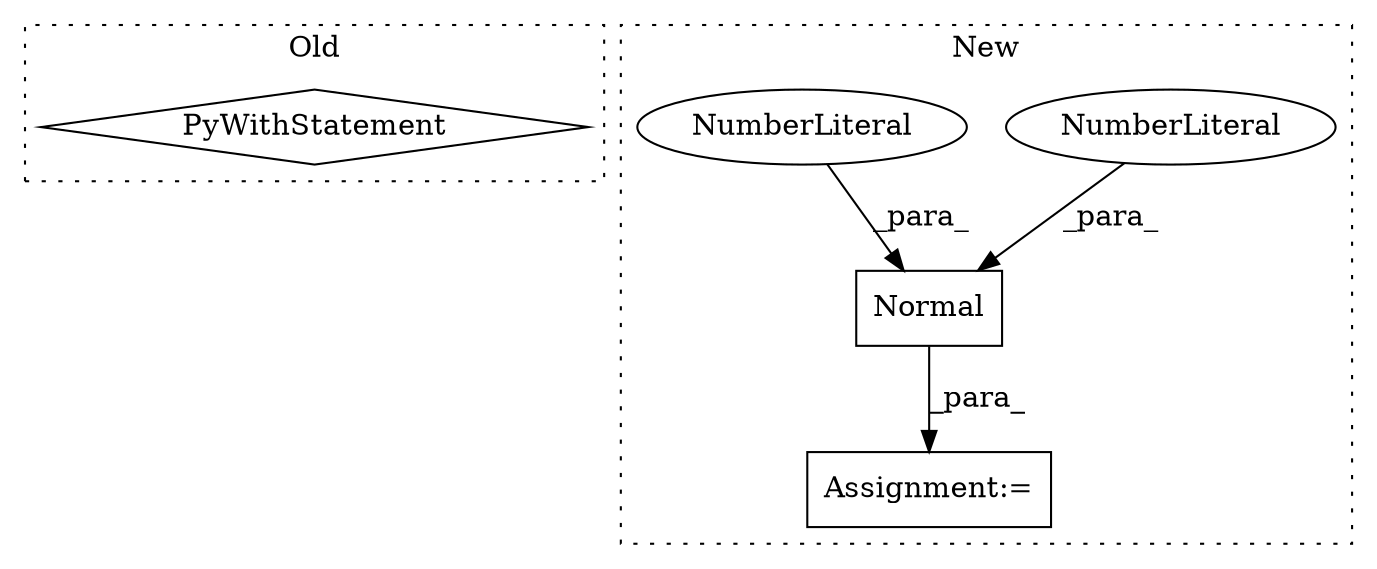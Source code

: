digraph G {
subgraph cluster0 {
1 [label="PyWithStatement" a="104" s="1951,1987" l="10,2" shape="diamond"];
label = "Old";
style="dotted";
}
subgraph cluster1 {
2 [label="Normal" a="32" s="2117,2135" l="7,1" shape="box"];
3 [label="NumberLiteral" a="34" s="2130" l="3" shape="ellipse"];
4 [label="NumberLiteral" a="34" s="2134" l="1" shape="ellipse"];
5 [label="Assignment:=" a="7" s="2116" l="1" shape="box"];
label = "New";
style="dotted";
}
2 -> 5 [label="_para_"];
3 -> 2 [label="_para_"];
4 -> 2 [label="_para_"];
}